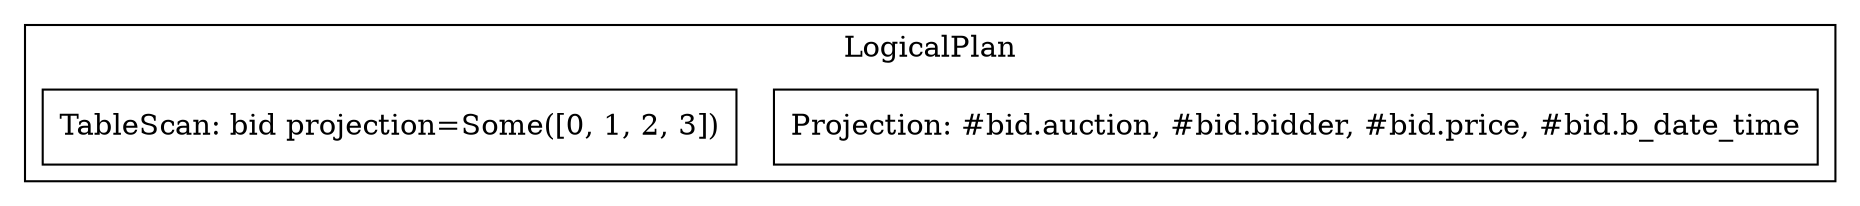 
digraph {
  subgraph cluster_1
  {
    graph[label="LogicalPlan"]
    2[shape=box label="Projection: #bid.auction, #bid.bidder, #bid.price, #bid.b_date_time"]
    3[shape=box label="TableScan: bid projection=Some([0, 1, 2, 3])"]#    2 -> 3 [arrowhead=none, arrowtail=norma$, dir=back]
  }
  subgraph cluster_4
  {
    graph[label="Detailed LogicalPlan"]
  }
}
